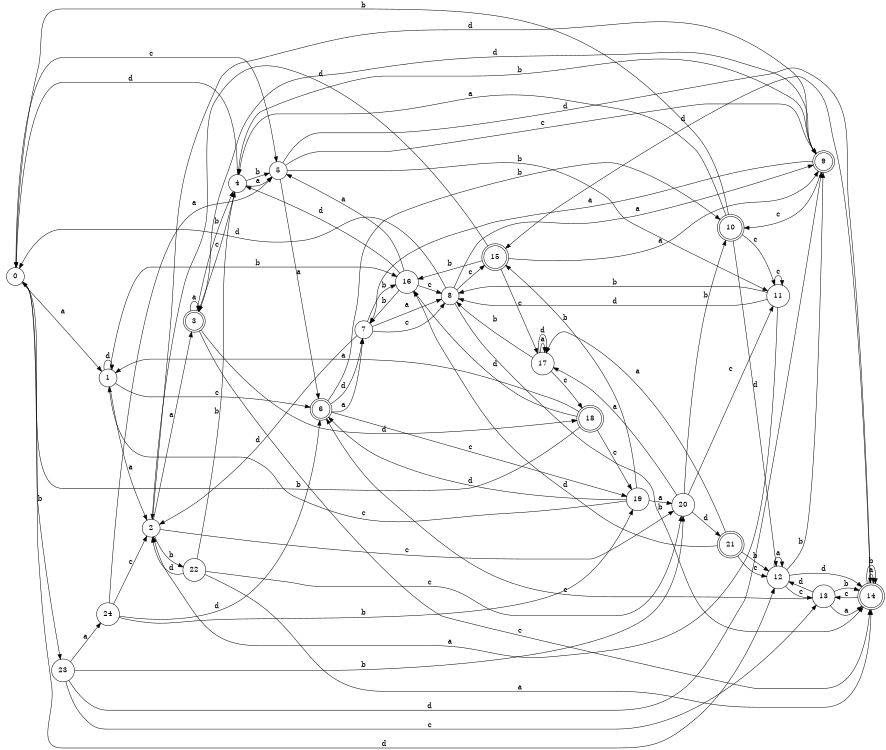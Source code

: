 digraph n20_1 {
__start0 [label="" shape="none"];

rankdir=LR;
size="8,5";

s0 [style="filled", color="black", fillcolor="white" shape="circle", label="0"];
s1 [style="filled", color="black", fillcolor="white" shape="circle", label="1"];
s2 [style="filled", color="black", fillcolor="white" shape="circle", label="2"];
s3 [style="rounded,filled", color="black", fillcolor="white" shape="doublecircle", label="3"];
s4 [style="filled", color="black", fillcolor="white" shape="circle", label="4"];
s5 [style="filled", color="black", fillcolor="white" shape="circle", label="5"];
s6 [style="rounded,filled", color="black", fillcolor="white" shape="doublecircle", label="6"];
s7 [style="filled", color="black", fillcolor="white" shape="circle", label="7"];
s8 [style="filled", color="black", fillcolor="white" shape="circle", label="8"];
s9 [style="rounded,filled", color="black", fillcolor="white" shape="doublecircle", label="9"];
s10 [style="rounded,filled", color="black", fillcolor="white" shape="doublecircle", label="10"];
s11 [style="filled", color="black", fillcolor="white" shape="circle", label="11"];
s12 [style="filled", color="black", fillcolor="white" shape="circle", label="12"];
s13 [style="filled", color="black", fillcolor="white" shape="circle", label="13"];
s14 [style="rounded,filled", color="black", fillcolor="white" shape="doublecircle", label="14"];
s15 [style="rounded,filled", color="black", fillcolor="white" shape="doublecircle", label="15"];
s16 [style="filled", color="black", fillcolor="white" shape="circle", label="16"];
s17 [style="filled", color="black", fillcolor="white" shape="circle", label="17"];
s18 [style="rounded,filled", color="black", fillcolor="white" shape="doublecircle", label="18"];
s19 [style="filled", color="black", fillcolor="white" shape="circle", label="19"];
s20 [style="filled", color="black", fillcolor="white" shape="circle", label="20"];
s21 [style="rounded,filled", color="black", fillcolor="white" shape="doublecircle", label="21"];
s22 [style="filled", color="black", fillcolor="white" shape="circle", label="22"];
s23 [style="filled", color="black", fillcolor="white" shape="circle", label="23"];
s24 [style="filled", color="black", fillcolor="white" shape="circle", label="24"];
s0 -> s1 [label="a"];
s0 -> s23 [label="b"];
s0 -> s5 [label="c"];
s0 -> s12 [label="d"];
s1 -> s2 [label="a"];
s1 -> s16 [label="b"];
s1 -> s6 [label="c"];
s1 -> s1 [label="d"];
s2 -> s3 [label="a"];
s2 -> s22 [label="b"];
s2 -> s20 [label="c"];
s2 -> s9 [label="d"];
s3 -> s3 [label="a"];
s3 -> s4 [label="b"];
s3 -> s14 [label="c"];
s3 -> s18 [label="d"];
s4 -> s5 [label="a"];
s4 -> s5 [label="b"];
s4 -> s3 [label="c"];
s4 -> s0 [label="d"];
s5 -> s6 [label="a"];
s5 -> s11 [label="b"];
s5 -> s9 [label="c"];
s5 -> s14 [label="d"];
s6 -> s7 [label="a"];
s6 -> s10 [label="b"];
s6 -> s19 [label="c"];
s6 -> s7 [label="d"];
s7 -> s8 [label="a"];
s7 -> s16 [label="b"];
s7 -> s8 [label="c"];
s7 -> s2 [label="d"];
s8 -> s9 [label="a"];
s8 -> s14 [label="b"];
s8 -> s15 [label="c"];
s8 -> s0 [label="d"];
s9 -> s7 [label="a"];
s9 -> s4 [label="b"];
s9 -> s10 [label="c"];
s9 -> s3 [label="d"];
s10 -> s4 [label="a"];
s10 -> s0 [label="b"];
s10 -> s11 [label="c"];
s10 -> s12 [label="d"];
s11 -> s2 [label="a"];
s11 -> s8 [label="b"];
s11 -> s11 [label="c"];
s11 -> s8 [label="d"];
s12 -> s12 [label="a"];
s12 -> s9 [label="b"];
s12 -> s13 [label="c"];
s12 -> s14 [label="d"];
s13 -> s14 [label="a"];
s13 -> s14 [label="b"];
s13 -> s6 [label="c"];
s13 -> s12 [label="d"];
s14 -> s14 [label="a"];
s14 -> s14 [label="b"];
s14 -> s13 [label="c"];
s14 -> s15 [label="d"];
s15 -> s9 [label="a"];
s15 -> s16 [label="b"];
s15 -> s17 [label="c"];
s15 -> s2 [label="d"];
s16 -> s5 [label="a"];
s16 -> s7 [label="b"];
s16 -> s8 [label="c"];
s16 -> s4 [label="d"];
s17 -> s17 [label="a"];
s17 -> s8 [label="b"];
s17 -> s18 [label="c"];
s17 -> s17 [label="d"];
s18 -> s1 [label="a"];
s18 -> s0 [label="b"];
s18 -> s19 [label="c"];
s18 -> s16 [label="d"];
s19 -> s20 [label="a"];
s19 -> s15 [label="b"];
s19 -> s1 [label="c"];
s19 -> s6 [label="d"];
s20 -> s17 [label="a"];
s20 -> s10 [label="b"];
s20 -> s11 [label="c"];
s20 -> s21 [label="d"];
s21 -> s17 [label="a"];
s21 -> s12 [label="b"];
s21 -> s12 [label="c"];
s21 -> s16 [label="d"];
s22 -> s14 [label="a"];
s22 -> s4 [label="b"];
s22 -> s20 [label="c"];
s22 -> s2 [label="d"];
s23 -> s24 [label="a"];
s23 -> s20 [label="b"];
s23 -> s13 [label="c"];
s23 -> s9 [label="d"];
s24 -> s5 [label="a"];
s24 -> s19 [label="b"];
s24 -> s2 [label="c"];
s24 -> s6 [label="d"];

}